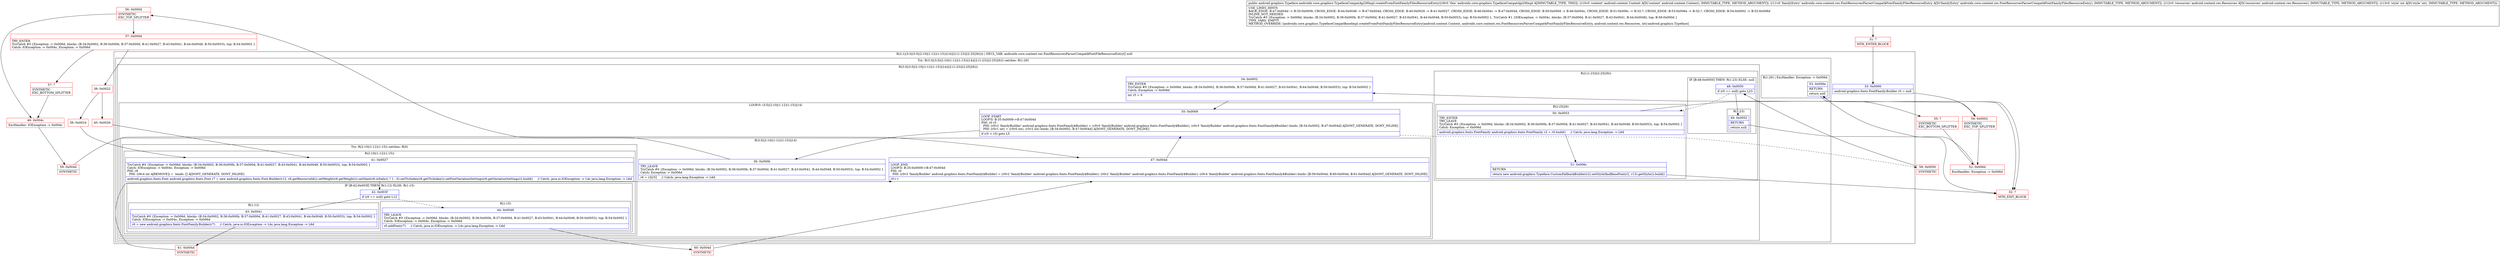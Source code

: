 digraph "CFG forandroidx.core.graphics.TypefaceCompatApi29Impl.createFromFontFamilyFilesResourceEntry(Landroid\/content\/Context;Landroidx\/core\/content\/res\/FontResourcesParserCompat$FontFamilyFilesResourceEntry;Landroid\/content\/res\/Resources;I)Landroid\/graphics\/Typeface;" {
subgraph cluster_Region_1014887658 {
label = "R(2:1|(3:3|(3:5|(2:10|(1:12)(1:15))|14)|(2:(1:23)|(2:25|26)))) | DECL_VAR: androidx.core.content.res.FontResourcesParserCompat$FontFileResourceEntry[] null\l";
node [shape=record,color=blue];
Node_33 [shape=record,label="{33\:\ 0x0000|android.graphics.fonts.FontFamily.Builder r0 = null\l}"];
subgraph cluster_TryCatchRegion_1761233033 {
label = "Try: R(3:3|(3:5|(2:10|(1:12)(1:15))|14)|(2:(1:23)|(2:25|26))) catches: R(1:29)";
node [shape=record,color=blue];
subgraph cluster_Region_1222981199 {
label = "R(3:3|(3:5|(2:10|(1:12)(1:15))|14)|(2:(1:23)|(2:25|26)))";
node [shape=record,color=blue];
Node_34 [shape=record,label="{34\:\ 0x0002|TRY_ENTER\lTryCatch #0 \{Exception \-\> 0x006d, blocks: (B:34:0x0002, B:36:0x000b, B:37:0x000d, B:41:0x0027, B:43:0x0041, B:44:0x0048, B:50:0x0053), top: B:54:0x0002 \}\lCatch: Exception \-\> 0x006d\l|int r5 = 0\l\l}"];
subgraph cluster_LoopRegion_177233451 {
label = "LOOP:0: (3:5|(2:10|(1:12)(1:15))|14)";
node [shape=record,color=blue];
Node_35 [shape=record,label="{35\:\ 0x0009|LOOP_START\lLOOP:0: B:35:0x0009\-\>B:47:0x004d\lPHI: r0 r5 \l  PHI: (r0v2 'familyBuilder' android.graphics.fonts.FontFamily$Builder) = (r0v0 'familyBuilder' android.graphics.fonts.FontFamily$Builder), (r0v3 'familyBuilder' android.graphics.fonts.FontFamily$Builder) binds: [B:34:0x0002, B:47:0x004d] A[DONT_GENERATE, DONT_INLINE]\l  PHI: (r5v1 int) = (r5v0 int), (r5v2 int) binds: [B:34:0x0002, B:47:0x004d] A[DONT_GENERATE, DONT_INLINE]\l|if (r5 \< r3) goto L5\l}"];
subgraph cluster_Region_189443817 {
label = "R(3:5|(2:10|(1:12)(1:15))|14)";
node [shape=record,color=blue];
Node_36 [shape=record,label="{36\:\ 0x000b|TRY_LEAVE\lTryCatch #0 \{Exception \-\> 0x006d, blocks: (B:34:0x0002, B:36:0x000b, B:37:0x000d, B:41:0x0027, B:43:0x0041, B:44:0x0048, B:50:0x0053), top: B:54:0x0002 \}\lCatch: Exception \-\> 0x006d\l|r6 = r2[r5]     \/\/ Catch: java.lang.Exception \-\> L6d\l}"];
subgraph cluster_TryCatchRegion_785880318 {
label = "Try: R(2:10|(1:12)(1:15)) catches: R(0)";
node [shape=record,color=blue];
subgraph cluster_Region_1356320904 {
label = "R(2:10|(1:12)(1:15))";
node [shape=record,color=blue];
Node_41 [shape=record,label="{41\:\ 0x0027|TryCatch #0 \{Exception \-\> 0x006d, blocks: (B:34:0x0002, B:36:0x000b, B:37:0x000d, B:41:0x0027, B:43:0x0041, B:44:0x0048, B:50:0x0053), top: B:54:0x0002 \}\lCatch: IOException \-\> 0x004c, Exception \-\> 0x006d\lPHI: r8 \l  PHI: (r8v4 int A[REMOVE]) =  binds: [] A[DONT_GENERATE, DONT_INLINE]\l|android.graphics.fonts.Font android.graphics.fonts.Font r7 = new android.graphics.fonts.Font.Builder(r12, r6.getResourceId()).setWeight(r6.getWeight()).setSlant(r6.isItalic() ? 1 : 0).setTtcIndex(r6.getTtcIndex()).setFontVariationSettings(r6.getVariationSettings()).build()     \/\/ Catch: java.io.IOException \-\> L4c java.lang.Exception \-\> L6d\l}"];
subgraph cluster_IfRegion_538173025 {
label = "IF [B:42:0x003f] THEN: R(1:12) ELSE: R(1:15)";
node [shape=record,color=blue];
Node_42 [shape=record,label="{42\:\ 0x003f|if (r0 == null) goto L12\l}"];
subgraph cluster_Region_719051772 {
label = "R(1:12)";
node [shape=record,color=blue];
Node_43 [shape=record,label="{43\:\ 0x0041|TryCatch #0 \{Exception \-\> 0x006d, blocks: (B:34:0x0002, B:36:0x000b, B:37:0x000d, B:41:0x0027, B:43:0x0041, B:44:0x0048, B:50:0x0053), top: B:54:0x0002 \}\lCatch: IOException \-\> 0x004c, Exception \-\> 0x006d\l|r0 = new android.graphics.fonts.FontFamily.Builder(r7)     \/\/ Catch: java.io.IOException \-\> L4c java.lang.Exception \-\> L6d\l}"];
}
subgraph cluster_Region_1371686343 {
label = "R(1:15)";
node [shape=record,color=blue];
Node_44 [shape=record,label="{44\:\ 0x0048|TRY_LEAVE\lTryCatch #0 \{Exception \-\> 0x006d, blocks: (B:34:0x0002, B:36:0x000b, B:37:0x000d, B:41:0x0027, B:43:0x0041, B:44:0x0048, B:50:0x0053), top: B:54:0x0002 \}\lCatch: IOException \-\> 0x004c, Exception \-\> 0x006d\l|r0.addFont(r7)     \/\/ Catch: java.io.IOException \-\> L4c java.lang.Exception \-\> L6d\l}"];
}
}
}
subgraph cluster_Region_303989601 {
label = "R(0) | ExcHandler: IOException \-\> 0x004c\l";
node [shape=record,color=blue];
}
}
Node_47 [shape=record,label="{47\:\ 0x004d|LOOP_END\lLOOP:0: B:35:0x0009\-\>B:47:0x004d\lPHI: r0 \l  PHI: (r0v3 'familyBuilder' android.graphics.fonts.FontFamily$Builder) = (r0v2 'familyBuilder' android.graphics.fonts.FontFamily$Builder), (r0v2 'familyBuilder' android.graphics.fonts.FontFamily$Builder), (r0v4 'familyBuilder' android.graphics.fonts.FontFamily$Builder) binds: [B:59:0x004d, B:60:0x004d, B:61:0x004d] A[DONT_GENERATE, DONT_INLINE]\l|r5++\l}"];
}
}
subgraph cluster_Region_681193387 {
label = "R(2:(1:23)|(2:25|26))";
node [shape=record,color=blue];
subgraph cluster_IfRegion_38482353 {
label = "IF [B:48:0x0050] THEN: R(1:23) ELSE: null";
node [shape=record,color=blue];
Node_48 [shape=record,label="{48\:\ 0x0050|if (r0 == null) goto L23\l}"];
subgraph cluster_Region_552820117 {
label = "R(1:23)";
node [shape=record,color=blue];
Node_49 [shape=record,label="{49\:\ 0x0052|RETURN\l|return null\l}"];
}
}
subgraph cluster_Region_1983581759 {
label = "R(2:25|26)";
node [shape=record,color=blue];
Node_50 [shape=record,label="{50\:\ 0x0053|TRY_ENTER\lTRY_LEAVE\lTryCatch #0 \{Exception \-\> 0x006d, blocks: (B:34:0x0002, B:36:0x000b, B:37:0x000d, B:41:0x0027, B:43:0x0041, B:44:0x0048, B:50:0x0053), top: B:54:0x0002 \}\lCatch: Exception \-\> 0x006d\l|android.graphics.fonts.FontFamily android.graphics.fonts.FontFamily r2 = r0.build()     \/\/ Catch: java.lang.Exception \-\> L6d\l}"];
Node_51 [shape=record,label="{51\:\ 0x006c|RETURN\l|return new android.graphics.Typeface.CustomFallbackBuilder(r2).setStyle(findBaseFont(r2, r13).getStyle()).build()\l}"];
}
}
}
subgraph cluster_Region_839998737 {
label = "R(1:29) | ExcHandler: Exception \-\> 0x006d\l";
node [shape=record,color=blue];
Node_53 [shape=record,label="{53\:\ 0x006e|RETURN\l|return null\l}"];
}
}
}
subgraph cluster_Region_839998737 {
label = "R(1:29) | ExcHandler: Exception \-\> 0x006d\l";
node [shape=record,color=blue];
Node_53 [shape=record,label="{53\:\ 0x006e|RETURN\l|return null\l}"];
}
subgraph cluster_Region_303989601 {
label = "R(0) | ExcHandler: IOException \-\> 0x004c\l";
node [shape=record,color=blue];
}
Node_31 [shape=record,color=red,label="{31\:\ ?|MTH_ENTER_BLOCK\l}"];
Node_54 [shape=record,color=red,label="{54\:\ 0x0002|SYNTHETIC\lEXC_TOP_SPLITTER\l}"];
Node_56 [shape=record,color=red,label="{56\:\ 0x000d|SYNTHETIC\lEXC_TOP_SPLITTER\l}"];
Node_37 [shape=record,color=red,label="{37\:\ 0x000d|TRY_ENTER\lTryCatch #0 \{Exception \-\> 0x006d, blocks: (B:34:0x0002, B:36:0x000b, B:37:0x000d, B:41:0x0027, B:43:0x0041, B:44:0x0048, B:50:0x0053), top: B:54:0x0002 \}\lCatch: IOException \-\> 0x004c, Exception \-\> 0x006d\l}"];
Node_38 [shape=record,color=red,label="{38\:\ 0x0022}"];
Node_39 [shape=record,color=red,label="{39\:\ 0x0024}"];
Node_61 [shape=record,color=red,label="{61\:\ 0x004d|SYNTHETIC\l}"];
Node_60 [shape=record,color=red,label="{60\:\ 0x004d|SYNTHETIC\l}"];
Node_40 [shape=record,color=red,label="{40\:\ 0x0026}"];
Node_57 [shape=record,color=red,label="{57\:\ ?|SYNTHETIC\lEXC_BOTTOM_SPLITTER\l}"];
Node_46 [shape=record,color=red,label="{46\:\ 0x004c|ExcHandler: IOException \-\> 0x004c\l}"];
Node_59 [shape=record,color=red,label="{59\:\ 0x004d|SYNTHETIC\l}"];
Node_58 [shape=record,color=red,label="{58\:\ 0x0050|SYNTHETIC\l}"];
Node_32 [shape=record,color=red,label="{32\:\ ?|MTH_EXIT_BLOCK\l}"];
Node_55 [shape=record,color=red,label="{55\:\ ?|SYNTHETIC\lEXC_BOTTOM_SPLITTER\l}"];
Node_52 [shape=record,color=red,label="{52\:\ 0x006d|ExcHandler: Exception \-\> 0x006d\l}"];
MethodNode[shape=record,label="{public android.graphics.Typeface androidx.core.graphics.TypefaceCompatApi29Impl.createFromFontFamilyFilesResourceEntry((r9v0 'this' androidx.core.graphics.TypefaceCompatApi29Impl A[IMMUTABLE_TYPE, THIS]), (r10v0 'context' android.content.Context A[D('context' android.content.Context), IMMUTABLE_TYPE, METHOD_ARGUMENT]), (r11v0 'familyEntry' androidx.core.content.res.FontResourcesParserCompat$FontFamilyFilesResourceEntry A[D('familyEntry' androidx.core.content.res.FontResourcesParserCompat$FontFamilyFilesResourceEntry), IMMUTABLE_TYPE, METHOD_ARGUMENT]), (r12v0 'resources' android.content.res.Resources A[D('resources' android.content.res.Resources), IMMUTABLE_TYPE, METHOD_ARGUMENT]), (r13v0 'style' int A[D('style' int), IMMUTABLE_TYPE, METHOD_ARGUMENT]))  | USE_LINES_HINTS\lBACK_EDGE: B:47:0x004d \-\> B:35:0x0009, CROSS_EDGE: B:44:0x0048 \-\> B:47:0x004d, CROSS_EDGE: B:40:0x0026 \-\> B:41:0x0027, CROSS_EDGE: B:46:0x004c \-\> B:47:0x004d, CROSS_EDGE: B:56:0x000d \-\> B:46:0x004c, CROSS_EDGE: B:51:0x006c \-\> B:32:?, CROSS_EDGE: B:53:0x006e \-\> B:32:?, CROSS_EDGE: B:54:0x0002 \-\> B:52:0x006d\lINLINE_NOT_NEEDED\lTryCatch #0 \{Exception \-\> 0x006d, blocks: (B:34:0x0002, B:36:0x000b, B:37:0x000d, B:41:0x0027, B:43:0x0041, B:44:0x0048, B:50:0x0053), top: B:54:0x0002 \}, TryCatch #1 \{IOException \-\> 0x004c, blocks: (B:37:0x000d, B:41:0x0027, B:43:0x0041, B:44:0x0048), top: B:56:0x000d \}\lTYPE_VARS: EMPTY\lMETHOD_OVERRIDE: [androidx.core.graphics.TypefaceCompatBaseImpl.createFromFontFamilyFilesResourceEntry(android.content.Context, androidx.core.content.res.FontResourcesParserCompat$FontFamilyFilesResourceEntry, android.content.res.Resources, int):android.graphics.Typeface]\l}"];
MethodNode -> Node_31;Node_33 -> Node_54;
Node_34 -> Node_35;
Node_35 -> Node_36;
Node_35 -> Node_58[style=dashed];
Node_36 -> Node_56;
Node_41 -> Node_42;
Node_42 -> Node_43;
Node_42 -> Node_44[style=dashed];
Node_43 -> Node_61;
Node_44 -> Node_60;
Node_47 -> Node_35;
Node_48 -> Node_49;
Node_48 -> Node_50[style=dashed];
Node_49 -> Node_32;
Node_50 -> Node_51;
Node_50 -> Node_55;
Node_51 -> Node_32;
Node_53 -> Node_32;
Node_53 -> Node_32;
Node_31 -> Node_33;
Node_54 -> Node_34;
Node_54 -> Node_52;
Node_56 -> Node_37;
Node_56 -> Node_46;
Node_37 -> Node_38;
Node_37 -> Node_57;
Node_38 -> Node_39;
Node_38 -> Node_40;
Node_39 -> Node_41;
Node_61 -> Node_47;
Node_60 -> Node_47;
Node_40 -> Node_41;
Node_57 -> Node_46;
Node_46 -> Node_59;
Node_59 -> Node_47;
Node_58 -> Node_48;
Node_55 -> Node_52;
Node_52 -> Node_53;
}

